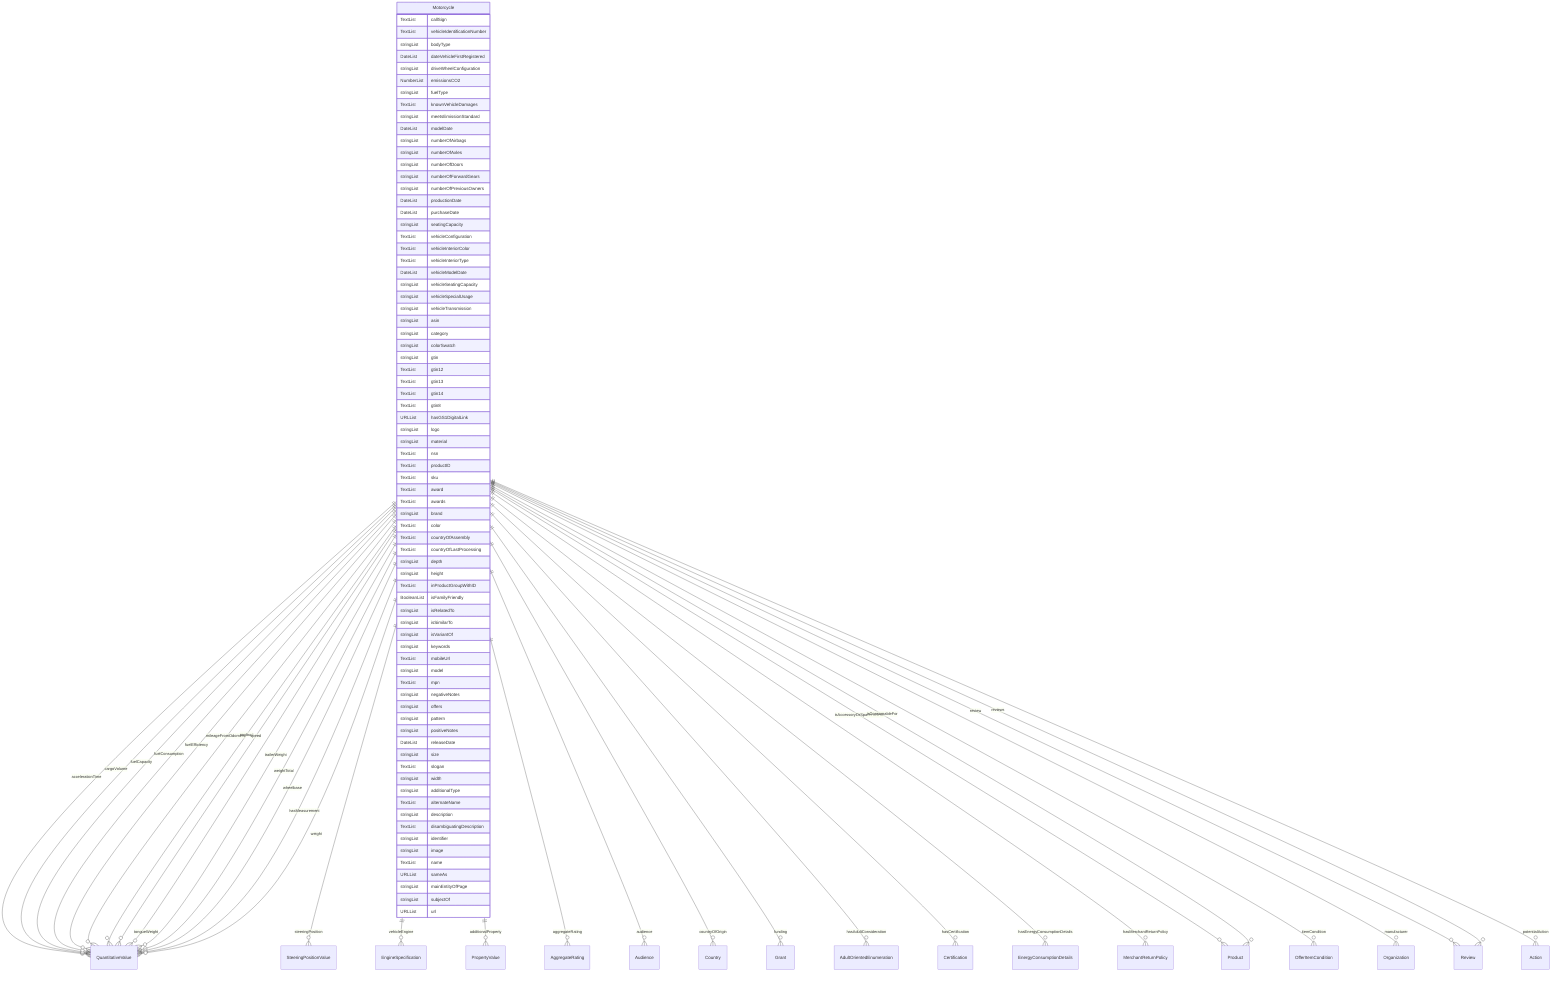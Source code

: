 erDiagram
Motorcycle {
    TextList callSign  
    TextList vehicleIdentificationNumber  
    stringList bodyType  
    DateList dateVehicleFirstRegistered  
    stringList driveWheelConfiguration  
    NumberList emissionsCO2  
    stringList fuelType  
    TextList knownVehicleDamages  
    stringList meetsEmissionStandard  
    DateList modelDate  
    stringList numberOfAirbags  
    stringList numberOfAxles  
    stringList numberOfDoors  
    stringList numberOfForwardGears  
    stringList numberOfPreviousOwners  
    DateList productionDate  
    DateList purchaseDate  
    stringList seatingCapacity  
    TextList vehicleConfiguration  
    TextList vehicleInteriorColor  
    TextList vehicleInteriorType  
    DateList vehicleModelDate  
    stringList vehicleSeatingCapacity  
    stringList vehicleSpecialUsage  
    stringList vehicleTransmission  
    stringList asin  
    stringList category  
    stringList colorSwatch  
    stringList gtin  
    TextList gtin12  
    TextList gtin13  
    TextList gtin14  
    TextList gtin8  
    URLList hasGS1DigitalLink  
    stringList logo  
    stringList material  
    TextList nsn  
    TextList productID  
    TextList sku  
    TextList award  
    TextList awards  
    stringList brand  
    TextList color  
    TextList countryOfAssembly  
    TextList countryOfLastProcessing  
    stringList depth  
    stringList height  
    TextList inProductGroupWithID  
    BooleanList isFamilyFriendly  
    stringList isRelatedTo  
    stringList isSimilarTo  
    stringList isVariantOf  
    stringList keywords  
    TextList mobileUrl  
    stringList model  
    TextList mpn  
    stringList negativeNotes  
    stringList offers  
    stringList pattern  
    stringList positiveNotes  
    DateList releaseDate  
    stringList size  
    TextList slogan  
    stringList width  
    stringList additionalType  
    TextList alternateName  
    stringList description  
    TextList disambiguatingDescription  
    stringList identifier  
    stringList image  
    TextList name  
    URLList sameAs  
    stringList mainEntityOfPage  
    stringList subjectOf  
    URLList url  
}

Motorcycle ||--}o QuantitativeValue : "accelerationTime"
Motorcycle ||--}o QuantitativeValue : "cargoVolume"
Motorcycle ||--}o QuantitativeValue : "fuelCapacity"
Motorcycle ||--}o QuantitativeValue : "fuelConsumption"
Motorcycle ||--}o QuantitativeValue : "fuelEfficiency"
Motorcycle ||--}o QuantitativeValue : "mileageFromOdometer"
Motorcycle ||--}o QuantitativeValue : "payload"
Motorcycle ||--}o QuantitativeValue : "speed"
Motorcycle ||--}o SteeringPositionValue : "steeringPosition"
Motorcycle ||--}o QuantitativeValue : "tongueWeight"
Motorcycle ||--}o QuantitativeValue : "trailerWeight"
Motorcycle ||--}o EngineSpecification : "vehicleEngine"
Motorcycle ||--}o QuantitativeValue : "weightTotal"
Motorcycle ||--}o QuantitativeValue : "wheelbase"
Motorcycle ||--}o PropertyValue : "additionalProperty"
Motorcycle ||--}o AggregateRating : "aggregateRating"
Motorcycle ||--}o Audience : "audience"
Motorcycle ||--}o Country : "countryOfOrigin"
Motorcycle ||--}o Grant : "funding"
Motorcycle ||--}o AdultOrientedEnumeration : "hasAdultConsideration"
Motorcycle ||--}o Certification : "hasCertification"
Motorcycle ||--}o EnergyConsumptionDetails : "hasEnergyConsumptionDetails"
Motorcycle ||--}o QuantitativeValue : "hasMeasurement"
Motorcycle ||--}o MerchantReturnPolicy : "hasMerchantReturnPolicy"
Motorcycle ||--}o Product : "isAccessoryOrSparePartFor"
Motorcycle ||--}o Product : "isConsumableFor"
Motorcycle ||--}o OfferItemCondition : "itemCondition"
Motorcycle ||--}o Organization : "manufacturer"
Motorcycle ||--}o Review : "review"
Motorcycle ||--}o Review : "reviews"
Motorcycle ||--}o QuantitativeValue : "weight"
Motorcycle ||--}o Action : "potentialAction"